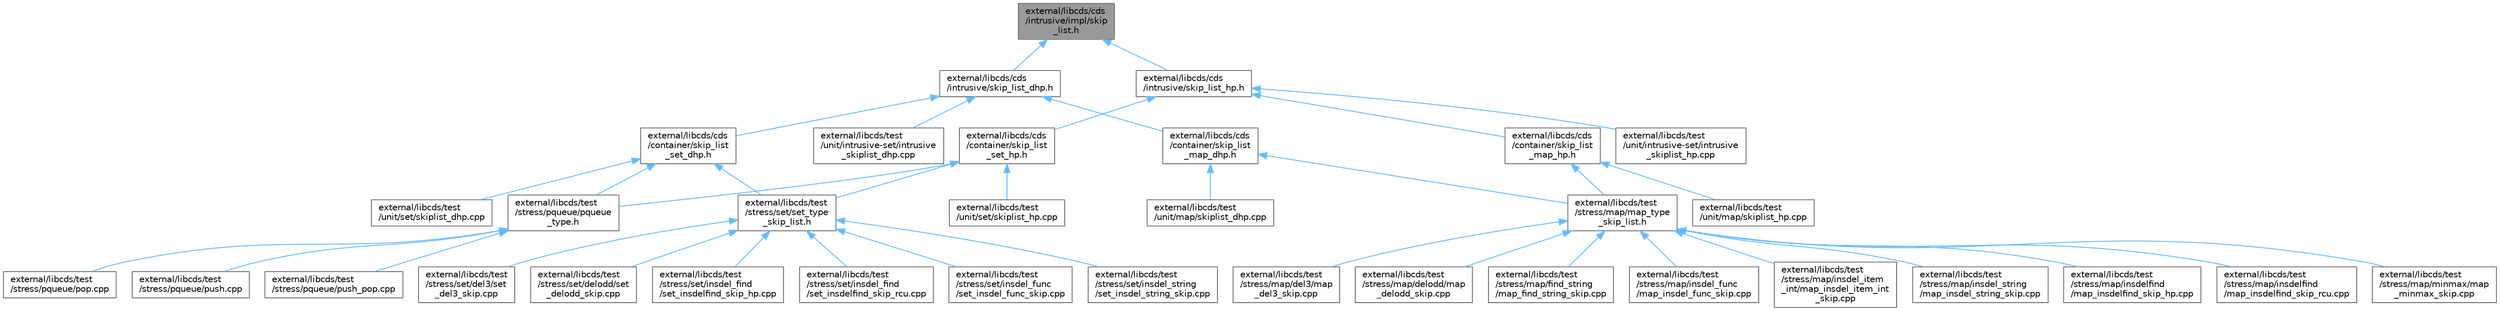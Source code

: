 digraph "external/libcds/cds/intrusive/impl/skip_list.h"
{
 // LATEX_PDF_SIZE
  bgcolor="transparent";
  edge [fontname=Helvetica,fontsize=10,labelfontname=Helvetica,labelfontsize=10];
  node [fontname=Helvetica,fontsize=10,shape=box,height=0.2,width=0.4];
  Node1 [id="Node000001",label="external/libcds/cds\l/intrusive/impl/skip\l_list.h",height=0.2,width=0.4,color="gray40", fillcolor="grey60", style="filled", fontcolor="black",tooltip=" "];
  Node1 -> Node2 [id="edge37_Node000001_Node000002",dir="back",color="steelblue1",style="solid",tooltip=" "];
  Node2 [id="Node000002",label="external/libcds/cds\l/intrusive/skip_list_dhp.h",height=0.2,width=0.4,color="grey40", fillcolor="white", style="filled",URL="$skip__list__dhp_8h.html",tooltip=" "];
  Node2 -> Node3 [id="edge38_Node000002_Node000003",dir="back",color="steelblue1",style="solid",tooltip=" "];
  Node3 [id="Node000003",label="external/libcds/cds\l/container/skip_list\l_map_dhp.h",height=0.2,width=0.4,color="grey40", fillcolor="white", style="filled",URL="$skip__list__map__dhp_8h.html",tooltip=" "];
  Node3 -> Node4 [id="edge39_Node000003_Node000004",dir="back",color="steelblue1",style="solid",tooltip=" "];
  Node4 [id="Node000004",label="external/libcds/test\l/stress/map/map_type\l_skip_list.h",height=0.2,width=0.4,color="grey40", fillcolor="white", style="filled",URL="$map__type__skip__list_8h.html",tooltip=" "];
  Node4 -> Node5 [id="edge40_Node000004_Node000005",dir="back",color="steelblue1",style="solid",tooltip=" "];
  Node5 [id="Node000005",label="external/libcds/test\l/stress/map/del3/map\l_del3_skip.cpp",height=0.2,width=0.4,color="grey40", fillcolor="white", style="filled",URL="$map__del3__skip_8cpp.html",tooltip=" "];
  Node4 -> Node6 [id="edge41_Node000004_Node000006",dir="back",color="steelblue1",style="solid",tooltip=" "];
  Node6 [id="Node000006",label="external/libcds/test\l/stress/map/delodd/map\l_delodd_skip.cpp",height=0.2,width=0.4,color="grey40", fillcolor="white", style="filled",URL="$map__delodd__skip_8cpp.html",tooltip=" "];
  Node4 -> Node7 [id="edge42_Node000004_Node000007",dir="back",color="steelblue1",style="solid",tooltip=" "];
  Node7 [id="Node000007",label="external/libcds/test\l/stress/map/find_string\l/map_find_string_skip.cpp",height=0.2,width=0.4,color="grey40", fillcolor="white", style="filled",URL="$map__find__string__skip_8cpp.html",tooltip=" "];
  Node4 -> Node8 [id="edge43_Node000004_Node000008",dir="back",color="steelblue1",style="solid",tooltip=" "];
  Node8 [id="Node000008",label="external/libcds/test\l/stress/map/insdel_func\l/map_insdel_func_skip.cpp",height=0.2,width=0.4,color="grey40", fillcolor="white", style="filled",URL="$map__insdel__func__skip_8cpp.html",tooltip=" "];
  Node4 -> Node9 [id="edge44_Node000004_Node000009",dir="back",color="steelblue1",style="solid",tooltip=" "];
  Node9 [id="Node000009",label="external/libcds/test\l/stress/map/insdel_item\l_int/map_insdel_item_int\l_skip.cpp",height=0.2,width=0.4,color="grey40", fillcolor="white", style="filled",URL="$map__insdel__item__int__skip_8cpp.html",tooltip=" "];
  Node4 -> Node10 [id="edge45_Node000004_Node000010",dir="back",color="steelblue1",style="solid",tooltip=" "];
  Node10 [id="Node000010",label="external/libcds/test\l/stress/map/insdel_string\l/map_insdel_string_skip.cpp",height=0.2,width=0.4,color="grey40", fillcolor="white", style="filled",URL="$map__insdel__string__skip_8cpp.html",tooltip=" "];
  Node4 -> Node11 [id="edge46_Node000004_Node000011",dir="back",color="steelblue1",style="solid",tooltip=" "];
  Node11 [id="Node000011",label="external/libcds/test\l/stress/map/insdelfind\l/map_insdelfind_skip_hp.cpp",height=0.2,width=0.4,color="grey40", fillcolor="white", style="filled",URL="$map__insdelfind__skip__hp_8cpp.html",tooltip=" "];
  Node4 -> Node12 [id="edge47_Node000004_Node000012",dir="back",color="steelblue1",style="solid",tooltip=" "];
  Node12 [id="Node000012",label="external/libcds/test\l/stress/map/insdelfind\l/map_insdelfind_skip_rcu.cpp",height=0.2,width=0.4,color="grey40", fillcolor="white", style="filled",URL="$map__insdelfind__skip__rcu_8cpp.html",tooltip=" "];
  Node4 -> Node13 [id="edge48_Node000004_Node000013",dir="back",color="steelblue1",style="solid",tooltip=" "];
  Node13 [id="Node000013",label="external/libcds/test\l/stress/map/minmax/map\l_minmax_skip.cpp",height=0.2,width=0.4,color="grey40", fillcolor="white", style="filled",URL="$map__minmax__skip_8cpp.html",tooltip=" "];
  Node3 -> Node14 [id="edge49_Node000003_Node000014",dir="back",color="steelblue1",style="solid",tooltip=" "];
  Node14 [id="Node000014",label="external/libcds/test\l/unit/map/skiplist_dhp.cpp",height=0.2,width=0.4,color="grey40", fillcolor="white", style="filled",URL="$map_2skiplist__dhp_8cpp.html",tooltip=" "];
  Node2 -> Node15 [id="edge50_Node000002_Node000015",dir="back",color="steelblue1",style="solid",tooltip=" "];
  Node15 [id="Node000015",label="external/libcds/cds\l/container/skip_list\l_set_dhp.h",height=0.2,width=0.4,color="grey40", fillcolor="white", style="filled",URL="$skip__list__set__dhp_8h.html",tooltip=" "];
  Node15 -> Node16 [id="edge51_Node000015_Node000016",dir="back",color="steelblue1",style="solid",tooltip=" "];
  Node16 [id="Node000016",label="external/libcds/test\l/stress/pqueue/pqueue\l_type.h",height=0.2,width=0.4,color="grey40", fillcolor="white", style="filled",URL="$pqueue__type_8h.html",tooltip=" "];
  Node16 -> Node17 [id="edge52_Node000016_Node000017",dir="back",color="steelblue1",style="solid",tooltip=" "];
  Node17 [id="Node000017",label="external/libcds/test\l/stress/pqueue/pop.cpp",height=0.2,width=0.4,color="grey40", fillcolor="white", style="filled",URL="$pqueue_2pop_8cpp.html",tooltip=" "];
  Node16 -> Node18 [id="edge53_Node000016_Node000018",dir="back",color="steelblue1",style="solid",tooltip=" "];
  Node18 [id="Node000018",label="external/libcds/test\l/stress/pqueue/push.cpp",height=0.2,width=0.4,color="grey40", fillcolor="white", style="filled",URL="$pqueue_2push_8cpp.html",tooltip=" "];
  Node16 -> Node19 [id="edge54_Node000016_Node000019",dir="back",color="steelblue1",style="solid",tooltip=" "];
  Node19 [id="Node000019",label="external/libcds/test\l/stress/pqueue/push_pop.cpp",height=0.2,width=0.4,color="grey40", fillcolor="white", style="filled",URL="$pqueue_2push__pop_8cpp.html",tooltip=" "];
  Node15 -> Node20 [id="edge55_Node000015_Node000020",dir="back",color="steelblue1",style="solid",tooltip=" "];
  Node20 [id="Node000020",label="external/libcds/test\l/stress/set/set_type\l_skip_list.h",height=0.2,width=0.4,color="grey40", fillcolor="white", style="filled",URL="$set__type__skip__list_8h.html",tooltip=" "];
  Node20 -> Node21 [id="edge56_Node000020_Node000021",dir="back",color="steelblue1",style="solid",tooltip=" "];
  Node21 [id="Node000021",label="external/libcds/test\l/stress/set/del3/set\l_del3_skip.cpp",height=0.2,width=0.4,color="grey40", fillcolor="white", style="filled",URL="$set__del3__skip_8cpp.html",tooltip=" "];
  Node20 -> Node22 [id="edge57_Node000020_Node000022",dir="back",color="steelblue1",style="solid",tooltip=" "];
  Node22 [id="Node000022",label="external/libcds/test\l/stress/set/delodd/set\l_delodd_skip.cpp",height=0.2,width=0.4,color="grey40", fillcolor="white", style="filled",URL="$set__delodd__skip_8cpp.html",tooltip=" "];
  Node20 -> Node23 [id="edge58_Node000020_Node000023",dir="back",color="steelblue1",style="solid",tooltip=" "];
  Node23 [id="Node000023",label="external/libcds/test\l/stress/set/insdel_find\l/set_insdelfind_skip_hp.cpp",height=0.2,width=0.4,color="grey40", fillcolor="white", style="filled",URL="$set__insdelfind__skip__hp_8cpp.html",tooltip=" "];
  Node20 -> Node24 [id="edge59_Node000020_Node000024",dir="back",color="steelblue1",style="solid",tooltip=" "];
  Node24 [id="Node000024",label="external/libcds/test\l/stress/set/insdel_find\l/set_insdelfind_skip_rcu.cpp",height=0.2,width=0.4,color="grey40", fillcolor="white", style="filled",URL="$set__insdelfind__skip__rcu_8cpp.html",tooltip=" "];
  Node20 -> Node25 [id="edge60_Node000020_Node000025",dir="back",color="steelblue1",style="solid",tooltip=" "];
  Node25 [id="Node000025",label="external/libcds/test\l/stress/set/insdel_func\l/set_insdel_func_skip.cpp",height=0.2,width=0.4,color="grey40", fillcolor="white", style="filled",URL="$set__insdel__func__skip_8cpp.html",tooltip=" "];
  Node20 -> Node26 [id="edge61_Node000020_Node000026",dir="back",color="steelblue1",style="solid",tooltip=" "];
  Node26 [id="Node000026",label="external/libcds/test\l/stress/set/insdel_string\l/set_insdel_string_skip.cpp",height=0.2,width=0.4,color="grey40", fillcolor="white", style="filled",URL="$set__insdel__string__skip_8cpp.html",tooltip=" "];
  Node15 -> Node27 [id="edge62_Node000015_Node000027",dir="back",color="steelblue1",style="solid",tooltip=" "];
  Node27 [id="Node000027",label="external/libcds/test\l/unit/set/skiplist_dhp.cpp",height=0.2,width=0.4,color="grey40", fillcolor="white", style="filled",URL="$set_2skiplist__dhp_8cpp.html",tooltip=" "];
  Node2 -> Node28 [id="edge63_Node000002_Node000028",dir="back",color="steelblue1",style="solid",tooltip=" "];
  Node28 [id="Node000028",label="external/libcds/test\l/unit/intrusive-set/intrusive\l_skiplist_dhp.cpp",height=0.2,width=0.4,color="grey40", fillcolor="white", style="filled",URL="$intrusive__skiplist__dhp_8cpp.html",tooltip=" "];
  Node1 -> Node29 [id="edge64_Node000001_Node000029",dir="back",color="steelblue1",style="solid",tooltip=" "];
  Node29 [id="Node000029",label="external/libcds/cds\l/intrusive/skip_list_hp.h",height=0.2,width=0.4,color="grey40", fillcolor="white", style="filled",URL="$skip__list__hp_8h.html",tooltip=" "];
  Node29 -> Node30 [id="edge65_Node000029_Node000030",dir="back",color="steelblue1",style="solid",tooltip=" "];
  Node30 [id="Node000030",label="external/libcds/cds\l/container/skip_list\l_map_hp.h",height=0.2,width=0.4,color="grey40", fillcolor="white", style="filled",URL="$skip__list__map__hp_8h.html",tooltip=" "];
  Node30 -> Node4 [id="edge66_Node000030_Node000004",dir="back",color="steelblue1",style="solid",tooltip=" "];
  Node30 -> Node31 [id="edge67_Node000030_Node000031",dir="back",color="steelblue1",style="solid",tooltip=" "];
  Node31 [id="Node000031",label="external/libcds/test\l/unit/map/skiplist_hp.cpp",height=0.2,width=0.4,color="grey40", fillcolor="white", style="filled",URL="$map_2skiplist__hp_8cpp.html",tooltip=" "];
  Node29 -> Node32 [id="edge68_Node000029_Node000032",dir="back",color="steelblue1",style="solid",tooltip=" "];
  Node32 [id="Node000032",label="external/libcds/cds\l/container/skip_list\l_set_hp.h",height=0.2,width=0.4,color="grey40", fillcolor="white", style="filled",URL="$skip__list__set__hp_8h.html",tooltip=" "];
  Node32 -> Node16 [id="edge69_Node000032_Node000016",dir="back",color="steelblue1",style="solid",tooltip=" "];
  Node32 -> Node20 [id="edge70_Node000032_Node000020",dir="back",color="steelblue1",style="solid",tooltip=" "];
  Node32 -> Node33 [id="edge71_Node000032_Node000033",dir="back",color="steelblue1",style="solid",tooltip=" "];
  Node33 [id="Node000033",label="external/libcds/test\l/unit/set/skiplist_hp.cpp",height=0.2,width=0.4,color="grey40", fillcolor="white", style="filled",URL="$set_2skiplist__hp_8cpp.html",tooltip=" "];
  Node29 -> Node34 [id="edge72_Node000029_Node000034",dir="back",color="steelblue1",style="solid",tooltip=" "];
  Node34 [id="Node000034",label="external/libcds/test\l/unit/intrusive-set/intrusive\l_skiplist_hp.cpp",height=0.2,width=0.4,color="grey40", fillcolor="white", style="filled",URL="$intrusive__skiplist__hp_8cpp.html",tooltip=" "];
}

